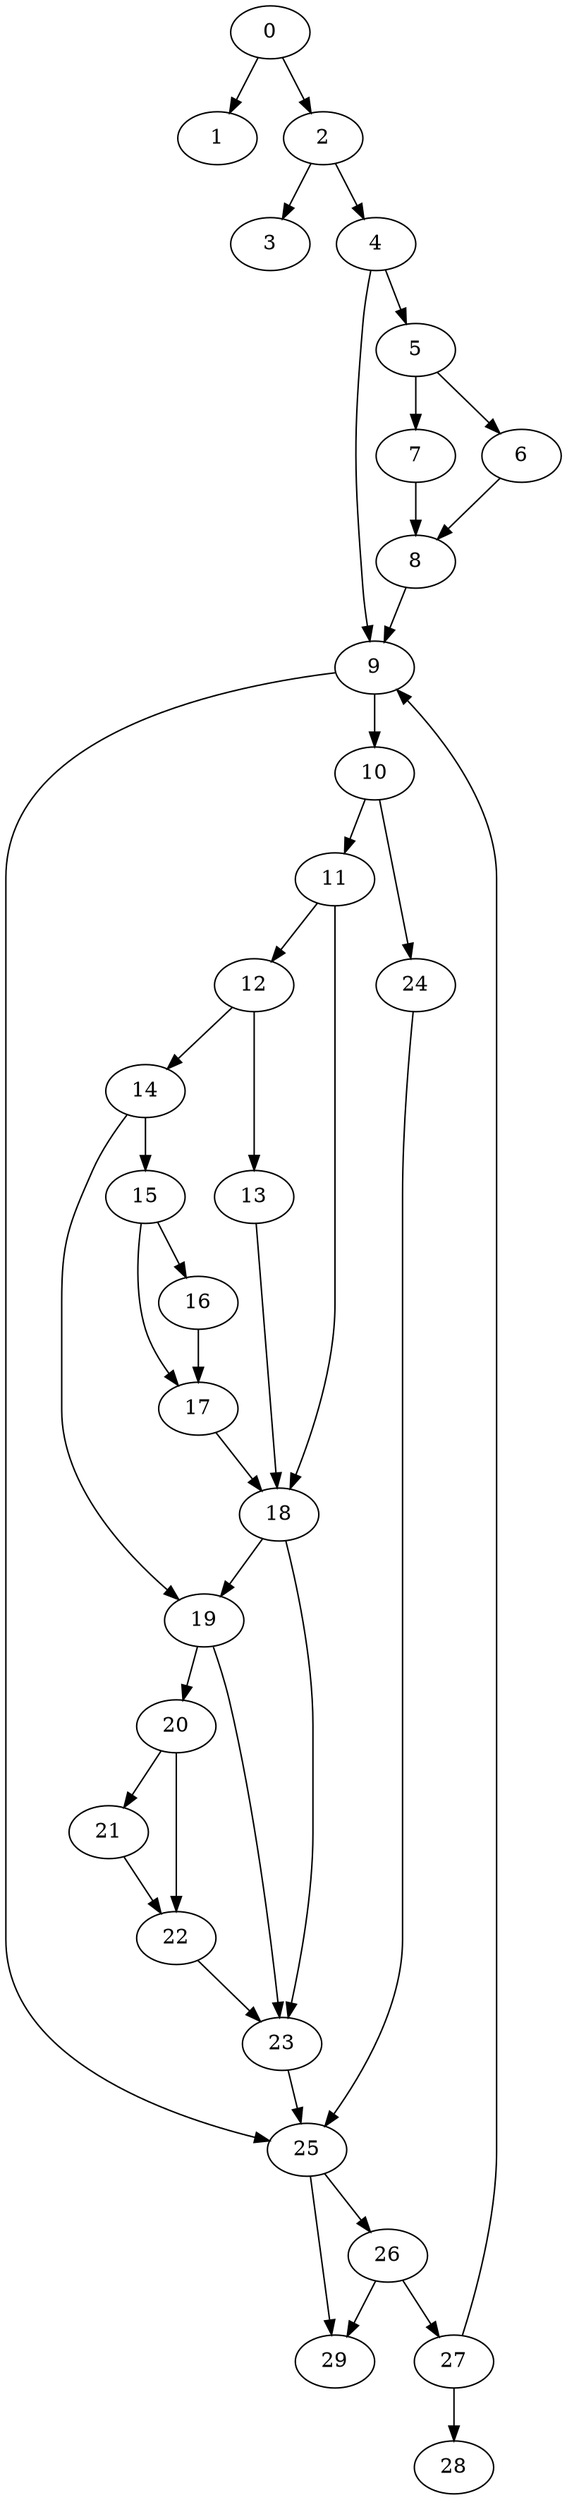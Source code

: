 digraph {
	0
	1
	2
	3
	4
	5
	6
	7
	8
	9
	10
	11
	12
	13
	14
	15
	16
	17
	18
	19
	20
	21
	22
	23
	24
	25
	26
	27
	28
	29
	0 -> 1
	6 -> 8
	7 -> 8
	26 -> 29
	25 -> 29
	2 -> 3
	4 -> 9
	8 -> 9
	27 -> 9
	12 -> 14
	20 -> 21
	26 -> 27
	5 -> 7
	17 -> 18
	11 -> 18
	13 -> 18
	18 -> 23
	19 -> 23
	22 -> 23
	25 -> 26
	9 -> 10
	15 -> 17
	16 -> 17
	9 -> 25
	23 -> 25
	24 -> 25
	10 -> 11
	0 -> 2
	5 -> 6
	11 -> 12
	19 -> 20
	27 -> 28
	2 -> 4
	12 -> 13
	15 -> 16
	20 -> 22
	21 -> 22
	10 -> 24
	4 -> 5
	14 -> 15
	14 -> 19
	18 -> 19
}

